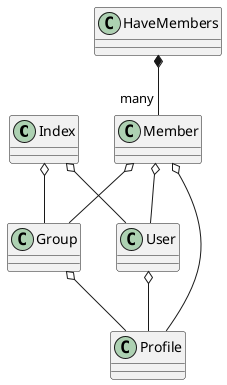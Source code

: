 @startuml
Index o-- User
Index o-- Group
User o-- Profile
Group o-- Profile
Member o-- Profile

Member o-- Group
Member o-- User
HaveMembers *-- "many" Member
@enduml
